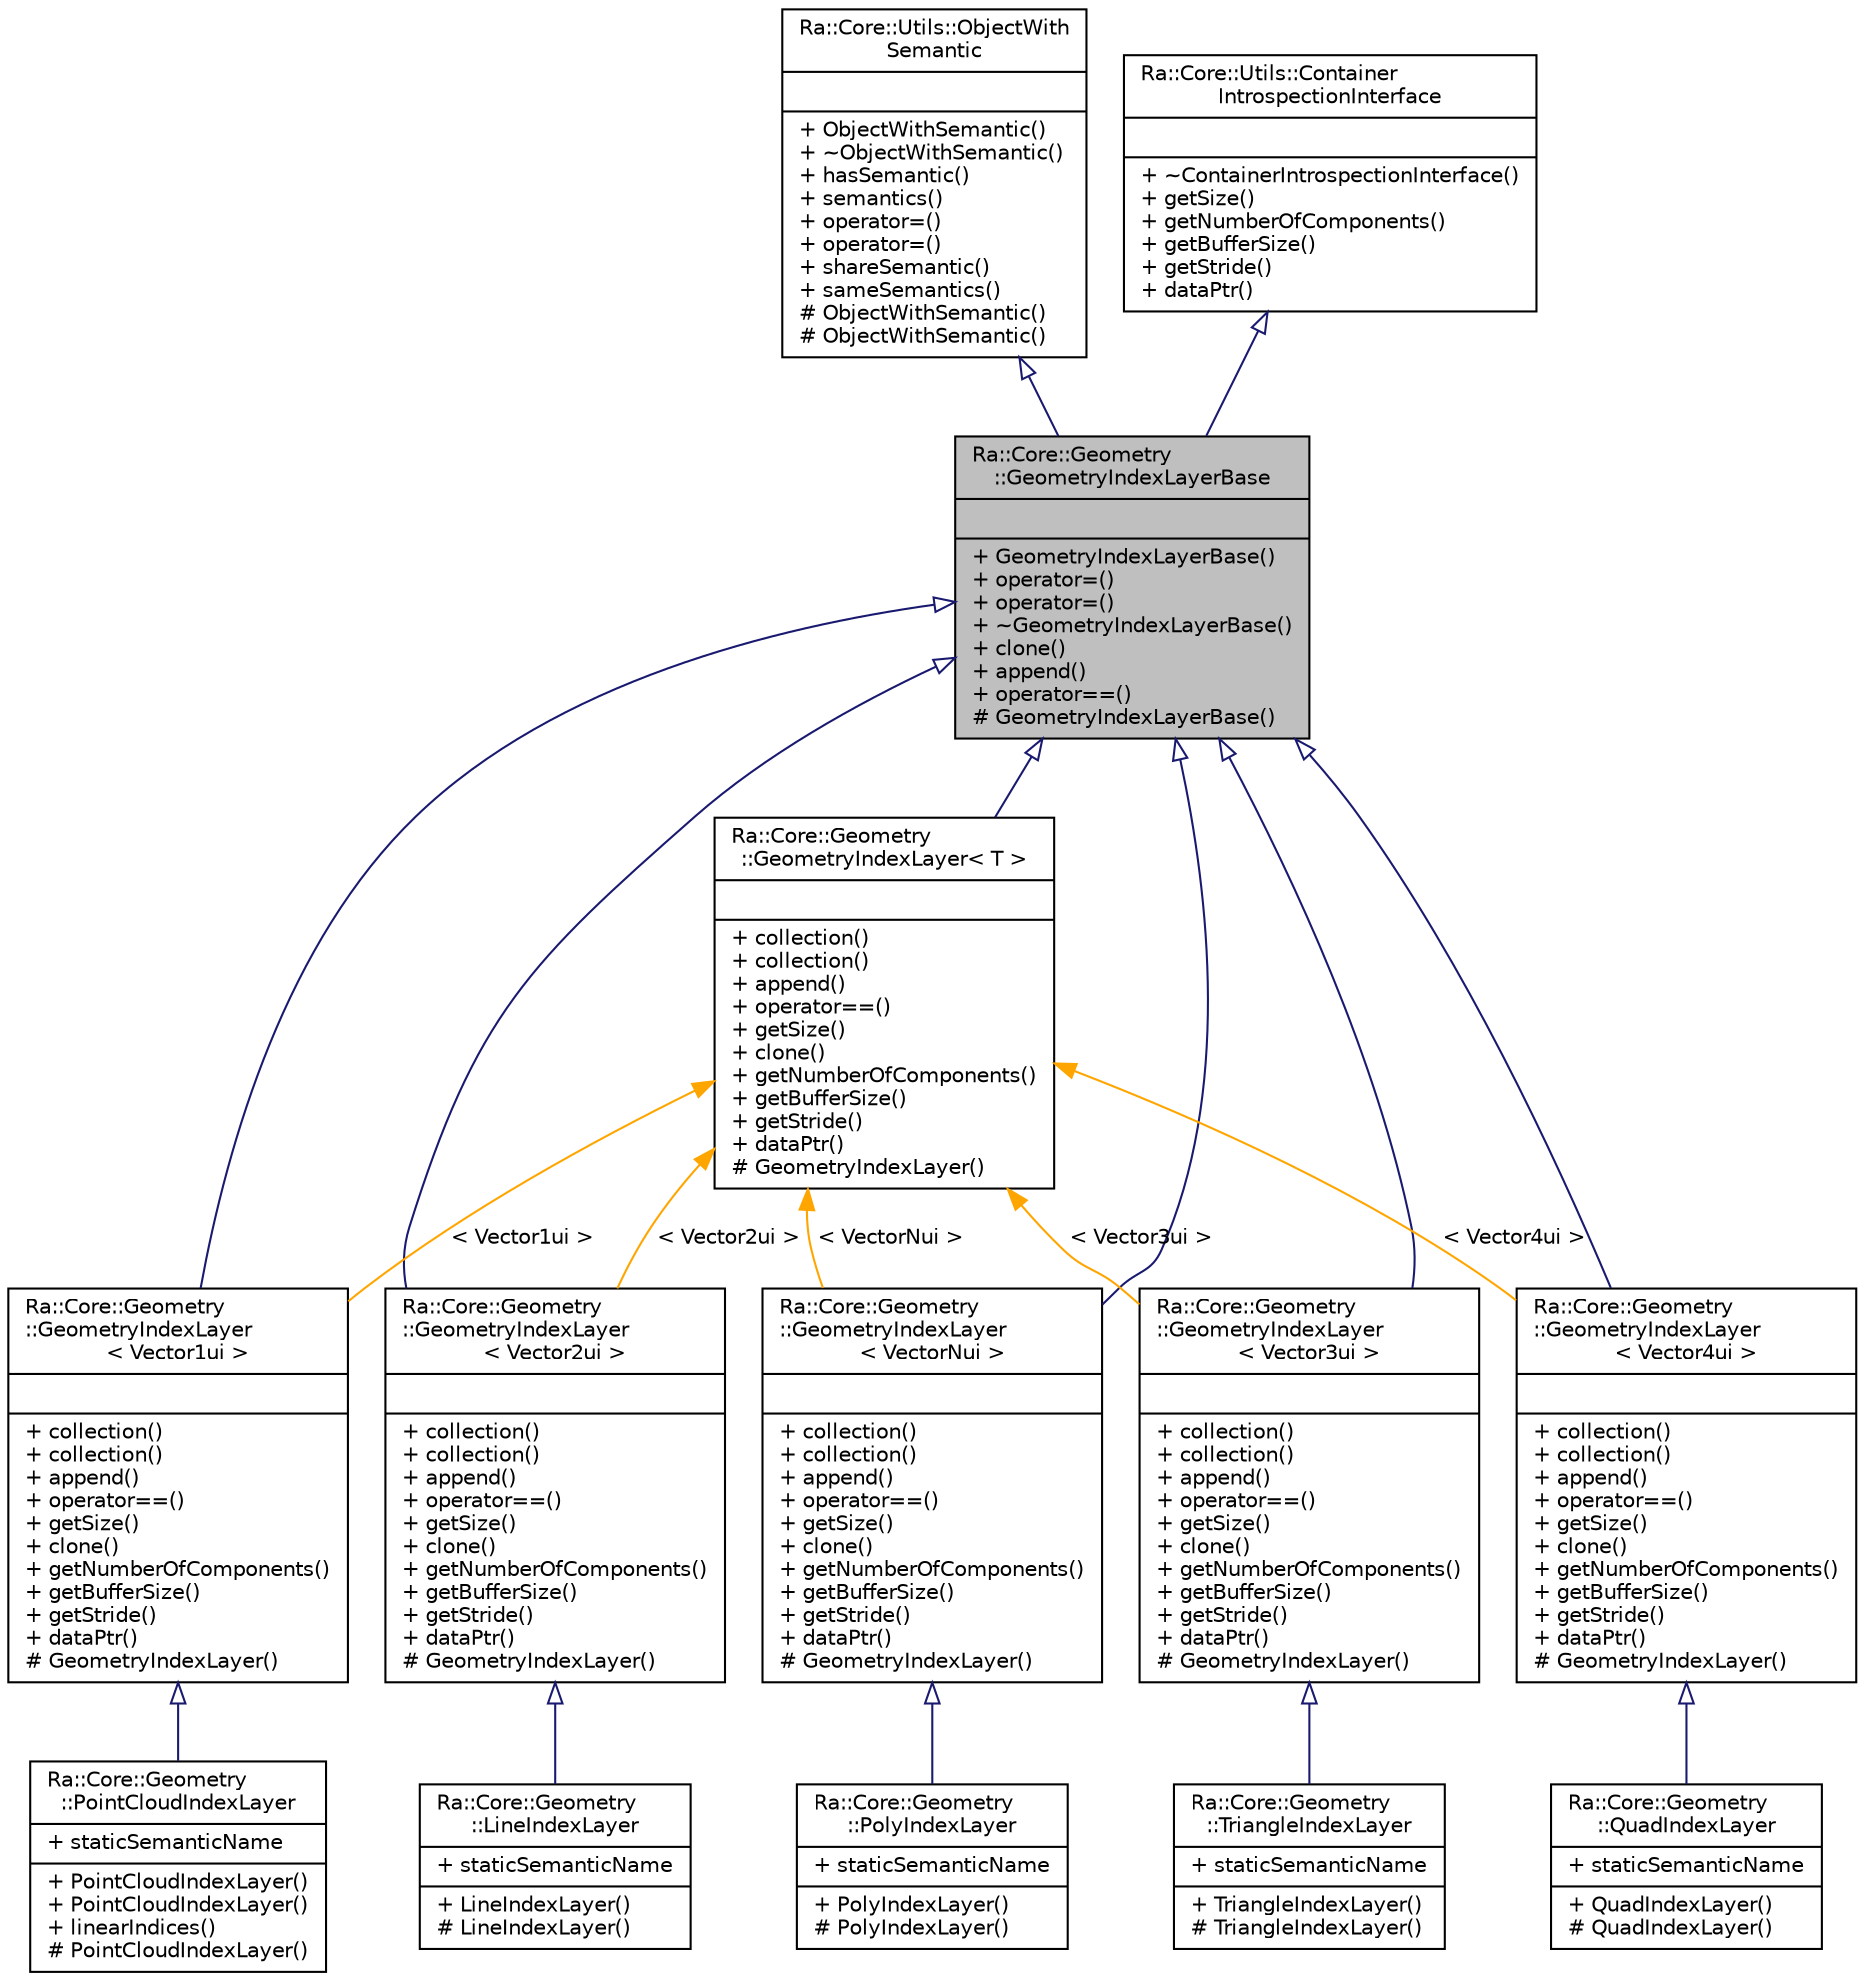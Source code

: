 digraph "Ra::Core::Geometry::GeometryIndexLayerBase"
{
 // INTERACTIVE_SVG=YES
 // LATEX_PDF_SIZE
  edge [fontname="Helvetica",fontsize="10",labelfontname="Helvetica",labelfontsize="10"];
  node [fontname="Helvetica",fontsize="10",shape=record];
  Node1 [label="{Ra::Core::Geometry\l::GeometryIndexLayerBase\n||+ GeometryIndexLayerBase()\l+ operator=()\l+ operator=()\l+ ~GeometryIndexLayerBase()\l+ clone()\l+ append()\l+ operator==()\l# GeometryIndexLayerBase()\l}",height=0.2,width=0.4,color="black", fillcolor="grey75", style="filled", fontcolor="black",tooltip="Base class for index collections stored in MultiIndexedGeometry."];
  Node2 -> Node1 [dir="back",color="midnightblue",fontsize="10",style="solid",arrowtail="onormal",fontname="Helvetica"];
  Node2 [label="{Ra::Core::Utils::ObjectWith\lSemantic\n||+ ObjectWithSemantic()\l+ ~ObjectWithSemantic()\l+ hasSemantic()\l+ semantics()\l+ operator=()\l+ operator=()\l+ shareSemantic()\l+ sameSemantics()\l# ObjectWithSemantic()\l# ObjectWithSemantic()\l}",height=0.2,width=0.4,color="black", fillcolor="white", style="filled",URL="$classRa_1_1Core_1_1Utils_1_1ObjectWithSemantic.html",tooltip="Object associated with one or multiple semantic names."];
  Node3 -> Node1 [dir="back",color="midnightblue",fontsize="10",style="solid",arrowtail="onormal",fontname="Helvetica"];
  Node3 [label="{Ra::Core::Utils::Container\lIntrospectionInterface\n||+ ~ContainerIntrospectionInterface()\l+ getSize()\l+ getNumberOfComponents()\l+ getBufferSize()\l+ getStride()\l+ dataPtr()\l}",height=0.2,width=0.4,color="black", fillcolor="white", style="filled",URL="$classRa_1_1Core_1_1Utils_1_1ContainerIntrospectionInterface.html",tooltip="This class defines the introspection interface a container need to implement."];
  Node1 -> Node4 [dir="back",color="midnightblue",fontsize="10",style="solid",arrowtail="onormal",fontname="Helvetica"];
  Node4 [label="{Ra::Core::Geometry\l::GeometryIndexLayer\l\< Vector2ui \>\n||+ collection()\l+ collection()\l+ append()\l+ operator==()\l+ getSize()\l+ clone()\l+ getNumberOfComponents()\l+ getBufferSize()\l+ getStride()\l+ dataPtr()\l# GeometryIndexLayer()\l}",height=0.2,width=0.4,color="black", fillcolor="white", style="filled",URL="$structRa_1_1Core_1_1Geometry_1_1GeometryIndexLayer.html",tooltip=" "];
  Node4 -> Node5 [dir="back",color="midnightblue",fontsize="10",style="solid",arrowtail="onormal",fontname="Helvetica"];
  Node5 [label="{Ra::Core::Geometry\l::LineIndexLayer\n|+ staticSemanticName\l|+ LineIndexLayer()\l# LineIndexLayer()\l}",height=0.2,width=0.4,color="black", fillcolor="white", style="filled",URL="$structRa_1_1Core_1_1Geometry_1_1LineIndexLayer.html",tooltip="Index layer for line mesh."];
  Node1 -> Node6 [dir="back",color="midnightblue",fontsize="10",style="solid",arrowtail="onormal",fontname="Helvetica"];
  Node6 [label="{Ra::Core::Geometry\l::GeometryIndexLayer\l\< Vector1ui \>\n||+ collection()\l+ collection()\l+ append()\l+ operator==()\l+ getSize()\l+ clone()\l+ getNumberOfComponents()\l+ getBufferSize()\l+ getStride()\l+ dataPtr()\l# GeometryIndexLayer()\l}",height=0.2,width=0.4,color="black", fillcolor="white", style="filled",URL="$structRa_1_1Core_1_1Geometry_1_1GeometryIndexLayer.html",tooltip=" "];
  Node6 -> Node7 [dir="back",color="midnightblue",fontsize="10",style="solid",arrowtail="onormal",fontname="Helvetica"];
  Node7 [label="{Ra::Core::Geometry\l::PointCloudIndexLayer\n|+ staticSemanticName\l|+ PointCloudIndexLayer()\l+ PointCloudIndexLayer()\l+ linearIndices()\l# PointCloudIndexLayer()\l}",height=0.2,width=0.4,color="black", fillcolor="white", style="filled",URL="$structRa_1_1Core_1_1Geometry_1_1PointCloudIndexLayer.html",tooltip="Index layer for a point cloud."];
  Node1 -> Node8 [dir="back",color="midnightblue",fontsize="10",style="solid",arrowtail="onormal",fontname="Helvetica"];
  Node8 [label="{Ra::Core::Geometry\l::GeometryIndexLayer\l\< VectorNui \>\n||+ collection()\l+ collection()\l+ append()\l+ operator==()\l+ getSize()\l+ clone()\l+ getNumberOfComponents()\l+ getBufferSize()\l+ getStride()\l+ dataPtr()\l# GeometryIndexLayer()\l}",height=0.2,width=0.4,color="black", fillcolor="white", style="filled",URL="$structRa_1_1Core_1_1Geometry_1_1GeometryIndexLayer.html",tooltip=" "];
  Node8 -> Node9 [dir="back",color="midnightblue",fontsize="10",style="solid",arrowtail="onormal",fontname="Helvetica"];
  Node9 [label="{Ra::Core::Geometry\l::PolyIndexLayer\n|+ staticSemanticName\l|+ PolyIndexLayer()\l# PolyIndexLayer()\l}",height=0.2,width=0.4,color="black", fillcolor="white", style="filled",URL="$structRa_1_1Core_1_1Geometry_1_1PolyIndexLayer.html",tooltip="Index layer for polygonal mesh."];
  Node1 -> Node10 [dir="back",color="midnightblue",fontsize="10",style="solid",arrowtail="onormal",fontname="Helvetica"];
  Node10 [label="{Ra::Core::Geometry\l::GeometryIndexLayer\l\< Vector4ui \>\n||+ collection()\l+ collection()\l+ append()\l+ operator==()\l+ getSize()\l+ clone()\l+ getNumberOfComponents()\l+ getBufferSize()\l+ getStride()\l+ dataPtr()\l# GeometryIndexLayer()\l}",height=0.2,width=0.4,color="black", fillcolor="white", style="filled",URL="$structRa_1_1Core_1_1Geometry_1_1GeometryIndexLayer.html",tooltip=" "];
  Node10 -> Node11 [dir="back",color="midnightblue",fontsize="10",style="solid",arrowtail="onormal",fontname="Helvetica"];
  Node11 [label="{Ra::Core::Geometry\l::QuadIndexLayer\n|+ staticSemanticName\l|+ QuadIndexLayer()\l# QuadIndexLayer()\l}",height=0.2,width=0.4,color="black", fillcolor="white", style="filled",URL="$structRa_1_1Core_1_1Geometry_1_1QuadIndexLayer.html",tooltip="Index layer for quadrilateral mesh."];
  Node1 -> Node12 [dir="back",color="midnightblue",fontsize="10",style="solid",arrowtail="onormal",fontname="Helvetica"];
  Node12 [label="{Ra::Core::Geometry\l::GeometryIndexLayer\l\< Vector3ui \>\n||+ collection()\l+ collection()\l+ append()\l+ operator==()\l+ getSize()\l+ clone()\l+ getNumberOfComponents()\l+ getBufferSize()\l+ getStride()\l+ dataPtr()\l# GeometryIndexLayer()\l}",height=0.2,width=0.4,color="black", fillcolor="white", style="filled",URL="$structRa_1_1Core_1_1Geometry_1_1GeometryIndexLayer.html",tooltip=" "];
  Node12 -> Node13 [dir="back",color="midnightblue",fontsize="10",style="solid",arrowtail="onormal",fontname="Helvetica"];
  Node13 [label="{Ra::Core::Geometry\l::TriangleIndexLayer\n|+ staticSemanticName\l|+ TriangleIndexLayer()\l# TriangleIndexLayer()\l}",height=0.2,width=0.4,color="black", fillcolor="white", style="filled",URL="$structRa_1_1Core_1_1Geometry_1_1TriangleIndexLayer.html",tooltip="Index layer for triangle mesh."];
  Node1 -> Node14 [dir="back",color="midnightblue",fontsize="10",style="solid",arrowtail="onormal",fontname="Helvetica"];
  Node14 [label="{Ra::Core::Geometry\l::GeometryIndexLayer\< T \>\n||+ collection()\l+ collection()\l+ append()\l+ operator==()\l+ getSize()\l+ clone()\l+ getNumberOfComponents()\l+ getBufferSize()\l+ getStride()\l+ dataPtr()\l# GeometryIndexLayer()\l}",height=0.2,width=0.4,color="black", fillcolor="white", style="filled",URL="$structRa_1_1Core_1_1Geometry_1_1GeometryIndexLayer.html",tooltip="Typed index collection."];
  Node14 -> Node4 [dir="back",color="orange",fontsize="10",style="solid",label=" \< Vector2ui \>" ,fontname="Helvetica"];
  Node14 -> Node6 [dir="back",color="orange",fontsize="10",style="solid",label=" \< Vector1ui \>" ,fontname="Helvetica"];
  Node14 -> Node8 [dir="back",color="orange",fontsize="10",style="solid",label=" \< VectorNui \>" ,fontname="Helvetica"];
  Node14 -> Node10 [dir="back",color="orange",fontsize="10",style="solid",label=" \< Vector4ui \>" ,fontname="Helvetica"];
  Node14 -> Node12 [dir="back",color="orange",fontsize="10",style="solid",label=" \< Vector3ui \>" ,fontname="Helvetica"];
}
